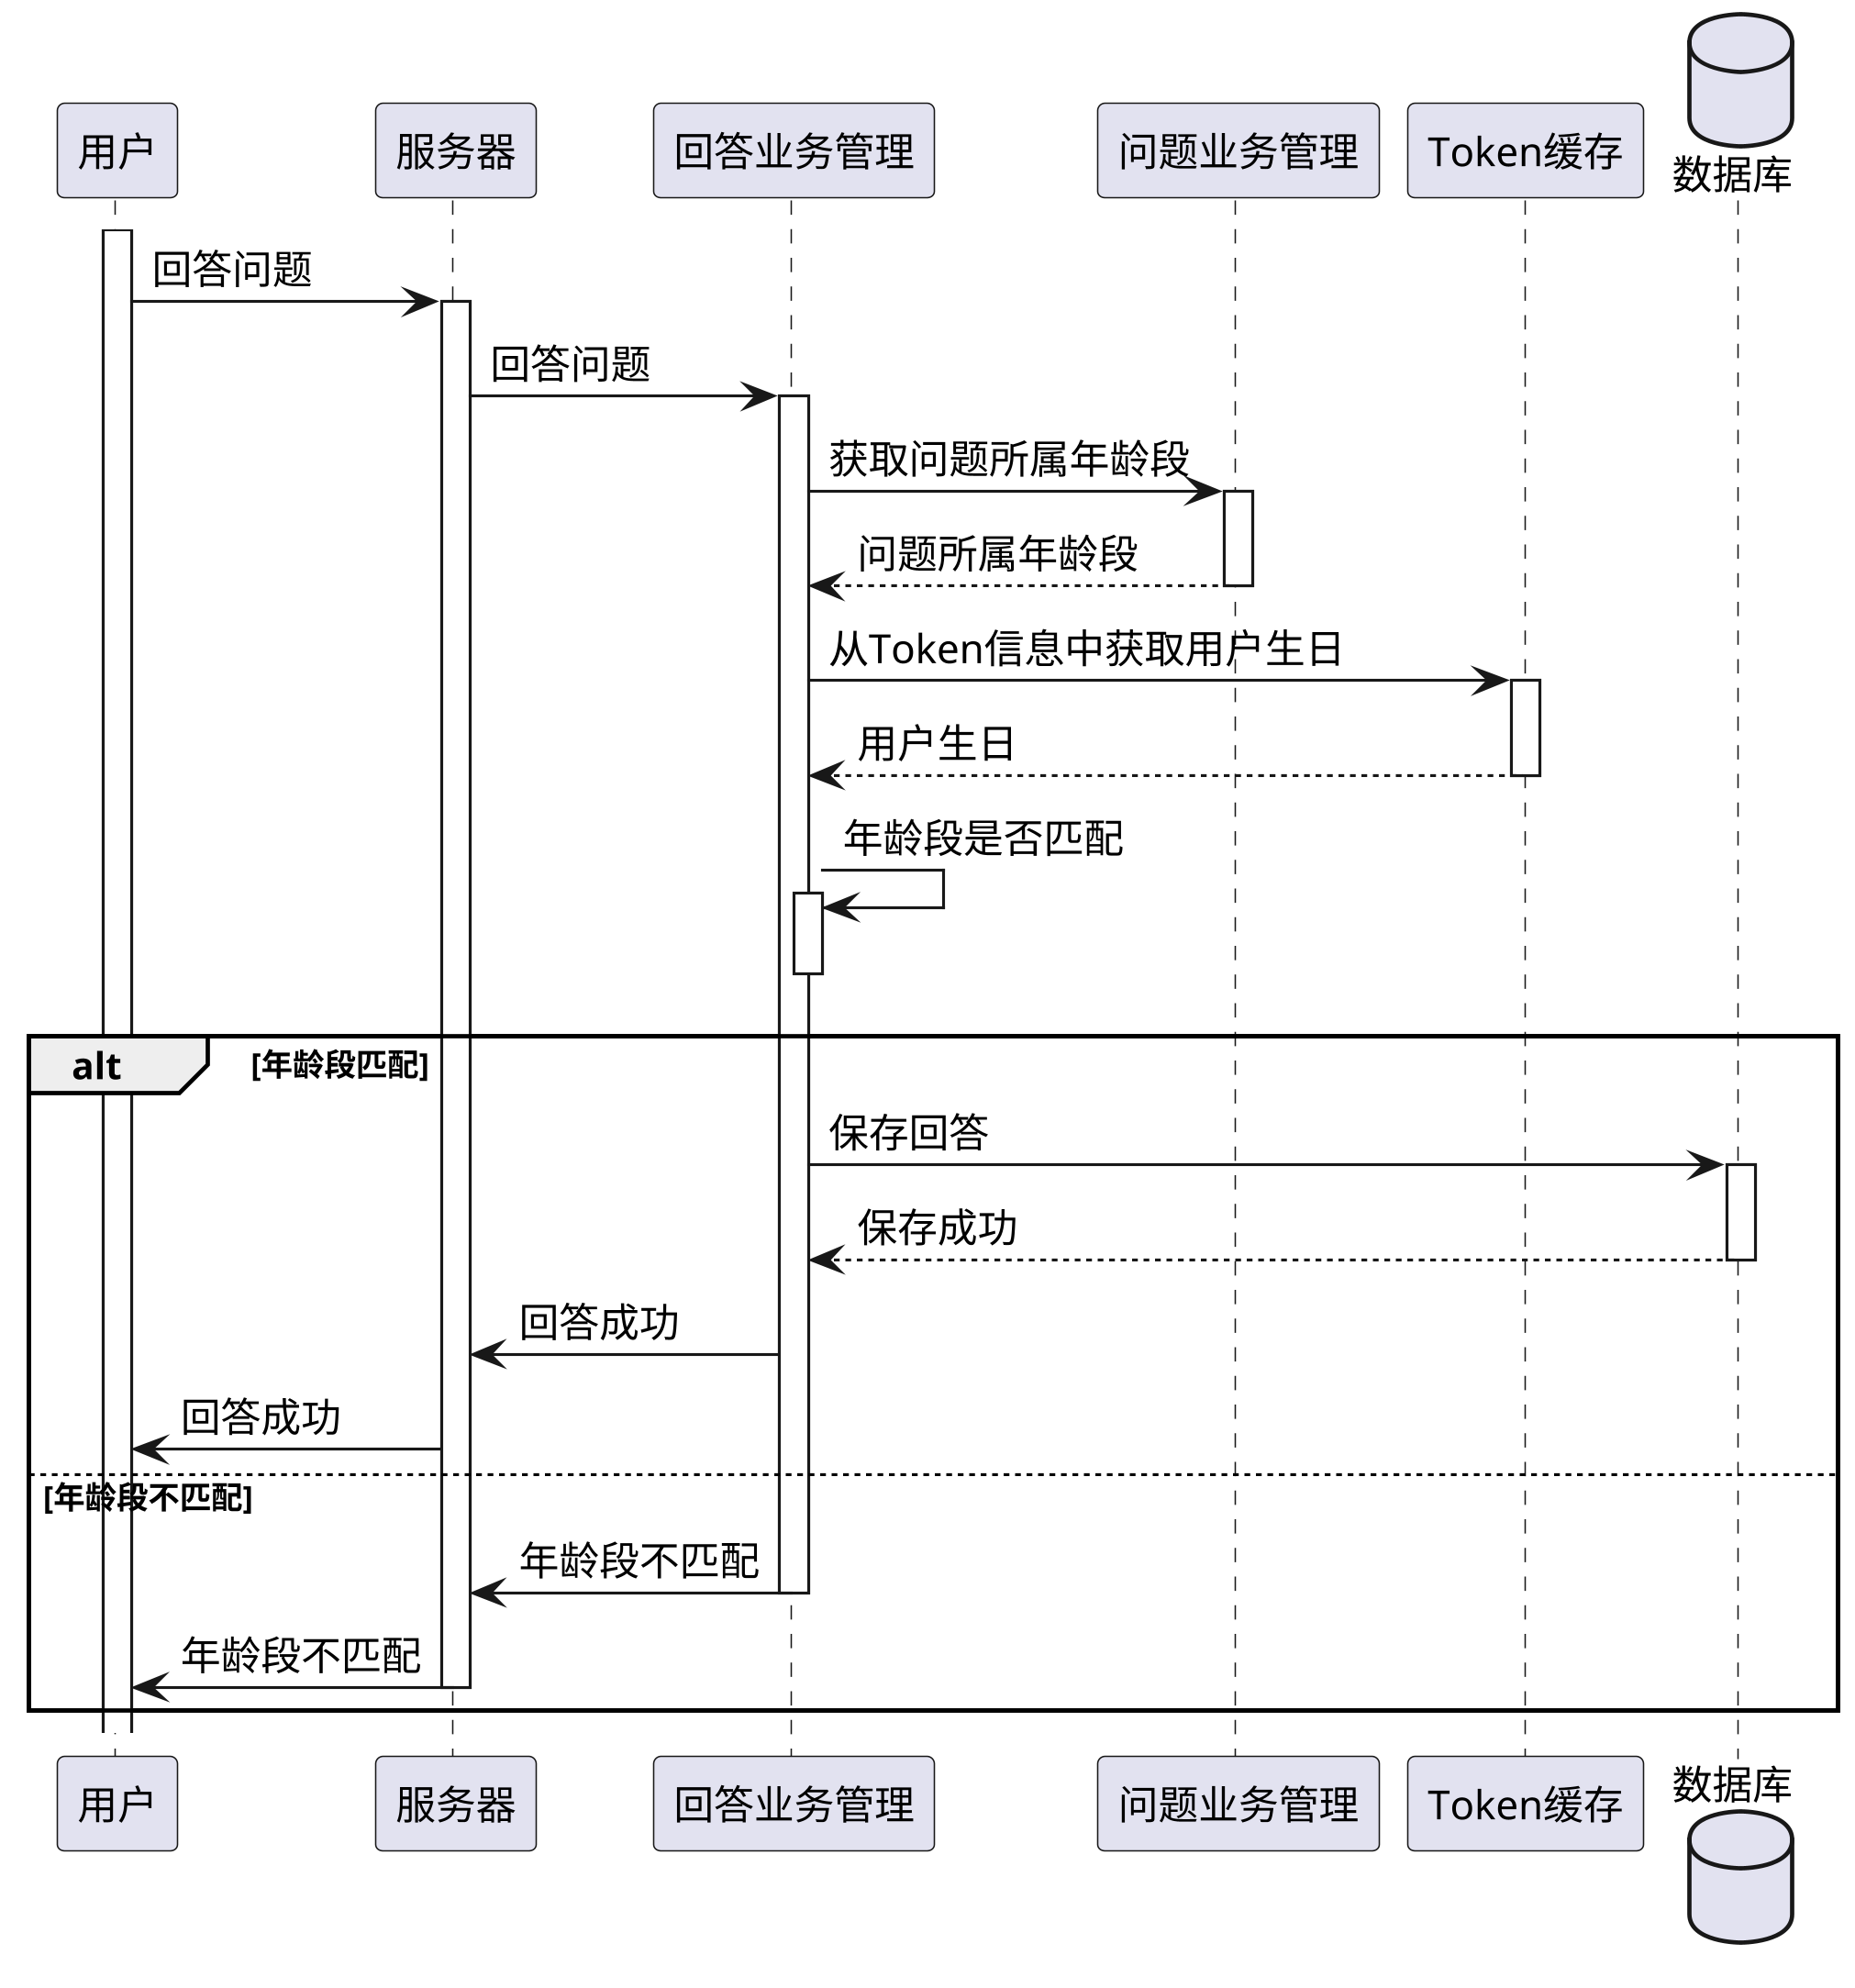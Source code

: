 @startuml
'https://plantuml.com/sequence-diagram
skinparam shadowing false
skinparam defaultFontName xfonts-wqy
skinparam defaultFontName times
skinparam dpi 300
skinparam activity  {
    DiamondFontSize 14
    ArrowFontSize 14
    FontSize 14
}

participant 用户 as User
participant 服务器 as Server
participant 回答业务管理 as AnswerService
participant 问题业务管理 as QuestionService
participant Token缓存 as CurUserTokenHolder
database 数据库 as DB

activate User
User -> Server ++: 回答问题
Server -> AnswerService ++: 回答问题
AnswerService -> QuestionService ++: 获取问题所属年龄段
return 问题所属年龄段
AnswerService -> CurUserTokenHolder++: 从Token信息中获取用户生日
return 用户生日
AnswerService -> AnswerService ++--: 年龄段是否匹配
alt 年龄段匹配
    AnswerService -> DB ++: 保存回答
    return 保存成功
    Server <- AnswerService : 回答成功
    User <- Server : 回答成功
else 年龄段不匹配
    Server <- AnswerService-- : 年龄段不匹配
    User <- Server-- : 年龄段不匹配
end
@enduml